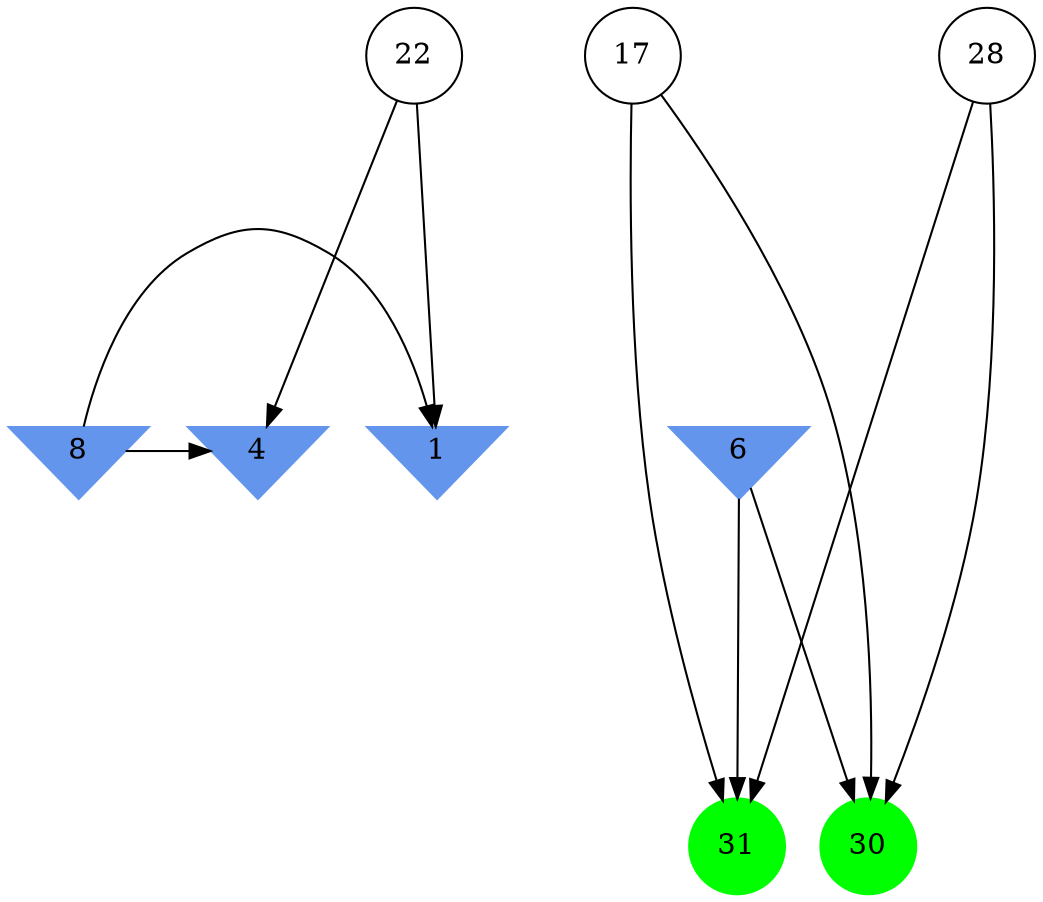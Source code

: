 digraph brain {
	ranksep=2.0;
	1 [shape=invtriangle,style=filled,color=cornflowerblue];
	4 [shape=invtriangle,style=filled,color=cornflowerblue];
	6 [shape=invtriangle,style=filled,color=cornflowerblue];
	8 [shape=invtriangle,style=filled,color=cornflowerblue];
	17 [shape=circle,color=black];
	22 [shape=circle,color=black];
	28 [shape=circle,color=black];
	30 [shape=circle,style=filled,color=green];
	31 [shape=circle,style=filled,color=green];
	22	->	4;
	22	->	1;
	8	->	4;
	8	->	1;
	6	->	31;
	6	->	30;
	17	->	31;
	17	->	30;
	28	->	31;
	28	->	30;
	{ rank=same; 1; 4; 6; 8; }
	{ rank=same; 17; 22; 28; }
	{ rank=same; 30; 31; }
}
